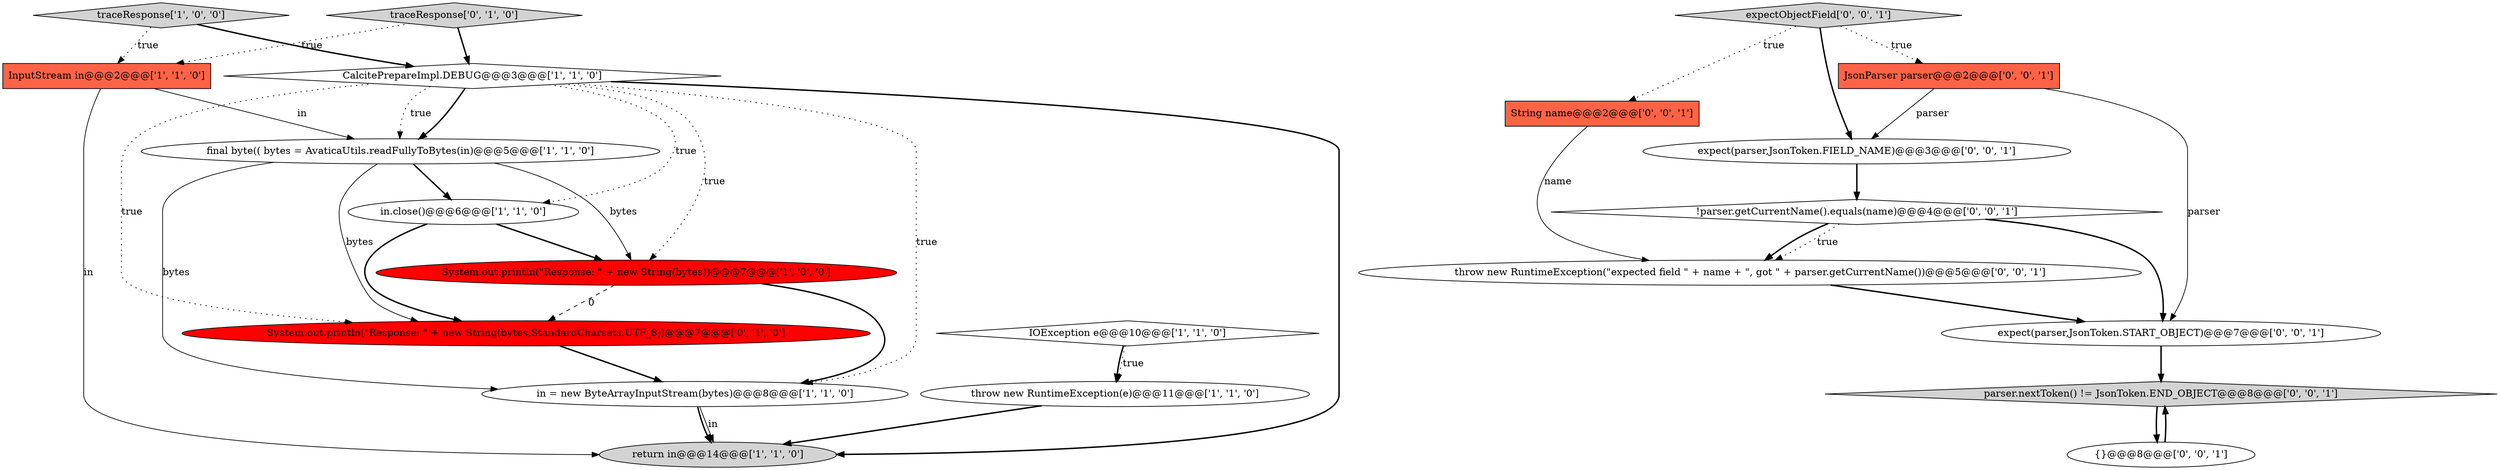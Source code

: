 digraph {
6 [style = filled, label = "return in@@@14@@@['1', '1', '0']", fillcolor = lightgray, shape = ellipse image = "AAA0AAABBB1BBB"];
14 [style = filled, label = "expect(parser,JsonToken.FIELD_NAME)@@@3@@@['0', '0', '1']", fillcolor = white, shape = ellipse image = "AAA0AAABBB3BBB"];
20 [style = filled, label = "{}@@@8@@@['0', '0', '1']", fillcolor = white, shape = ellipse image = "AAA0AAABBB3BBB"];
19 [style = filled, label = "expect(parser,JsonToken.START_OBJECT)@@@7@@@['0', '0', '1']", fillcolor = white, shape = ellipse image = "AAA0AAABBB3BBB"];
0 [style = filled, label = "InputStream in@@@2@@@['1', '1', '0']", fillcolor = tomato, shape = box image = "AAA0AAABBB1BBB"];
13 [style = filled, label = "throw new RuntimeException(\"expected field \" + name + \", got \" + parser.getCurrentName())@@@5@@@['0', '0', '1']", fillcolor = white, shape = ellipse image = "AAA0AAABBB3BBB"];
2 [style = filled, label = "in.close()@@@6@@@['1', '1', '0']", fillcolor = white, shape = ellipse image = "AAA0AAABBB1BBB"];
3 [style = filled, label = "in = new ByteArrayInputStream(bytes)@@@8@@@['1', '1', '0']", fillcolor = white, shape = ellipse image = "AAA0AAABBB1BBB"];
5 [style = filled, label = "throw new RuntimeException(e)@@@11@@@['1', '1', '0']", fillcolor = white, shape = ellipse image = "AAA0AAABBB1BBB"];
4 [style = filled, label = "traceResponse['1', '0', '0']", fillcolor = lightgray, shape = diamond image = "AAA0AAABBB1BBB"];
17 [style = filled, label = "String name@@@2@@@['0', '0', '1']", fillcolor = tomato, shape = box image = "AAA0AAABBB3BBB"];
10 [style = filled, label = "System.out.println(\"Response: \" + new String(bytes,StandardCharsets.UTF_8))@@@7@@@['0', '1', '0']", fillcolor = red, shape = ellipse image = "AAA1AAABBB2BBB"];
11 [style = filled, label = "traceResponse['0', '1', '0']", fillcolor = lightgray, shape = diamond image = "AAA0AAABBB2BBB"];
15 [style = filled, label = "parser.nextToken() != JsonToken.END_OBJECT@@@8@@@['0', '0', '1']", fillcolor = lightgray, shape = diamond image = "AAA0AAABBB3BBB"];
18 [style = filled, label = "!parser.getCurrentName().equals(name)@@@4@@@['0', '0', '1']", fillcolor = white, shape = diamond image = "AAA0AAABBB3BBB"];
12 [style = filled, label = "JsonParser parser@@@2@@@['0', '0', '1']", fillcolor = tomato, shape = box image = "AAA0AAABBB3BBB"];
8 [style = filled, label = "IOException e@@@10@@@['1', '1', '0']", fillcolor = white, shape = diamond image = "AAA0AAABBB1BBB"];
7 [style = filled, label = "System.out.println(\"Response: \" + new String(bytes))@@@7@@@['1', '0', '0']", fillcolor = red, shape = ellipse image = "AAA1AAABBB1BBB"];
1 [style = filled, label = "CalcitePrepareImpl.DEBUG@@@3@@@['1', '1', '0']", fillcolor = white, shape = diamond image = "AAA0AAABBB1BBB"];
16 [style = filled, label = "expectObjectField['0', '0', '1']", fillcolor = lightgray, shape = diamond image = "AAA0AAABBB3BBB"];
9 [style = filled, label = "final byte(( bytes = AvaticaUtils.readFullyToBytes(in)@@@5@@@['1', '1', '0']", fillcolor = white, shape = ellipse image = "AAA0AAABBB1BBB"];
17->13 [style = solid, label="name"];
16->12 [style = dotted, label="true"];
9->3 [style = solid, label="bytes"];
1->10 [style = dotted, label="true"];
9->2 [style = bold, label=""];
11->1 [style = bold, label=""];
9->10 [style = solid, label="bytes"];
4->0 [style = dotted, label="true"];
16->17 [style = dotted, label="true"];
0->6 [style = solid, label="in"];
12->14 [style = solid, label="parser"];
18->19 [style = bold, label=""];
3->6 [style = bold, label=""];
10->3 [style = bold, label=""];
2->10 [style = bold, label=""];
7->3 [style = bold, label=""];
1->9 [style = bold, label=""];
1->3 [style = dotted, label="true"];
1->7 [style = dotted, label="true"];
13->19 [style = bold, label=""];
1->6 [style = bold, label=""];
5->6 [style = bold, label=""];
8->5 [style = bold, label=""];
8->5 [style = dotted, label="true"];
0->9 [style = solid, label="in"];
15->20 [style = bold, label=""];
11->0 [style = dotted, label="true"];
1->9 [style = dotted, label="true"];
18->13 [style = bold, label=""];
16->14 [style = bold, label=""];
7->10 [style = dashed, label="0"];
14->18 [style = bold, label=""];
4->1 [style = bold, label=""];
2->7 [style = bold, label=""];
19->15 [style = bold, label=""];
1->2 [style = dotted, label="true"];
20->15 [style = bold, label=""];
9->7 [style = solid, label="bytes"];
18->13 [style = dotted, label="true"];
12->19 [style = solid, label="parser"];
3->6 [style = solid, label="in"];
}
